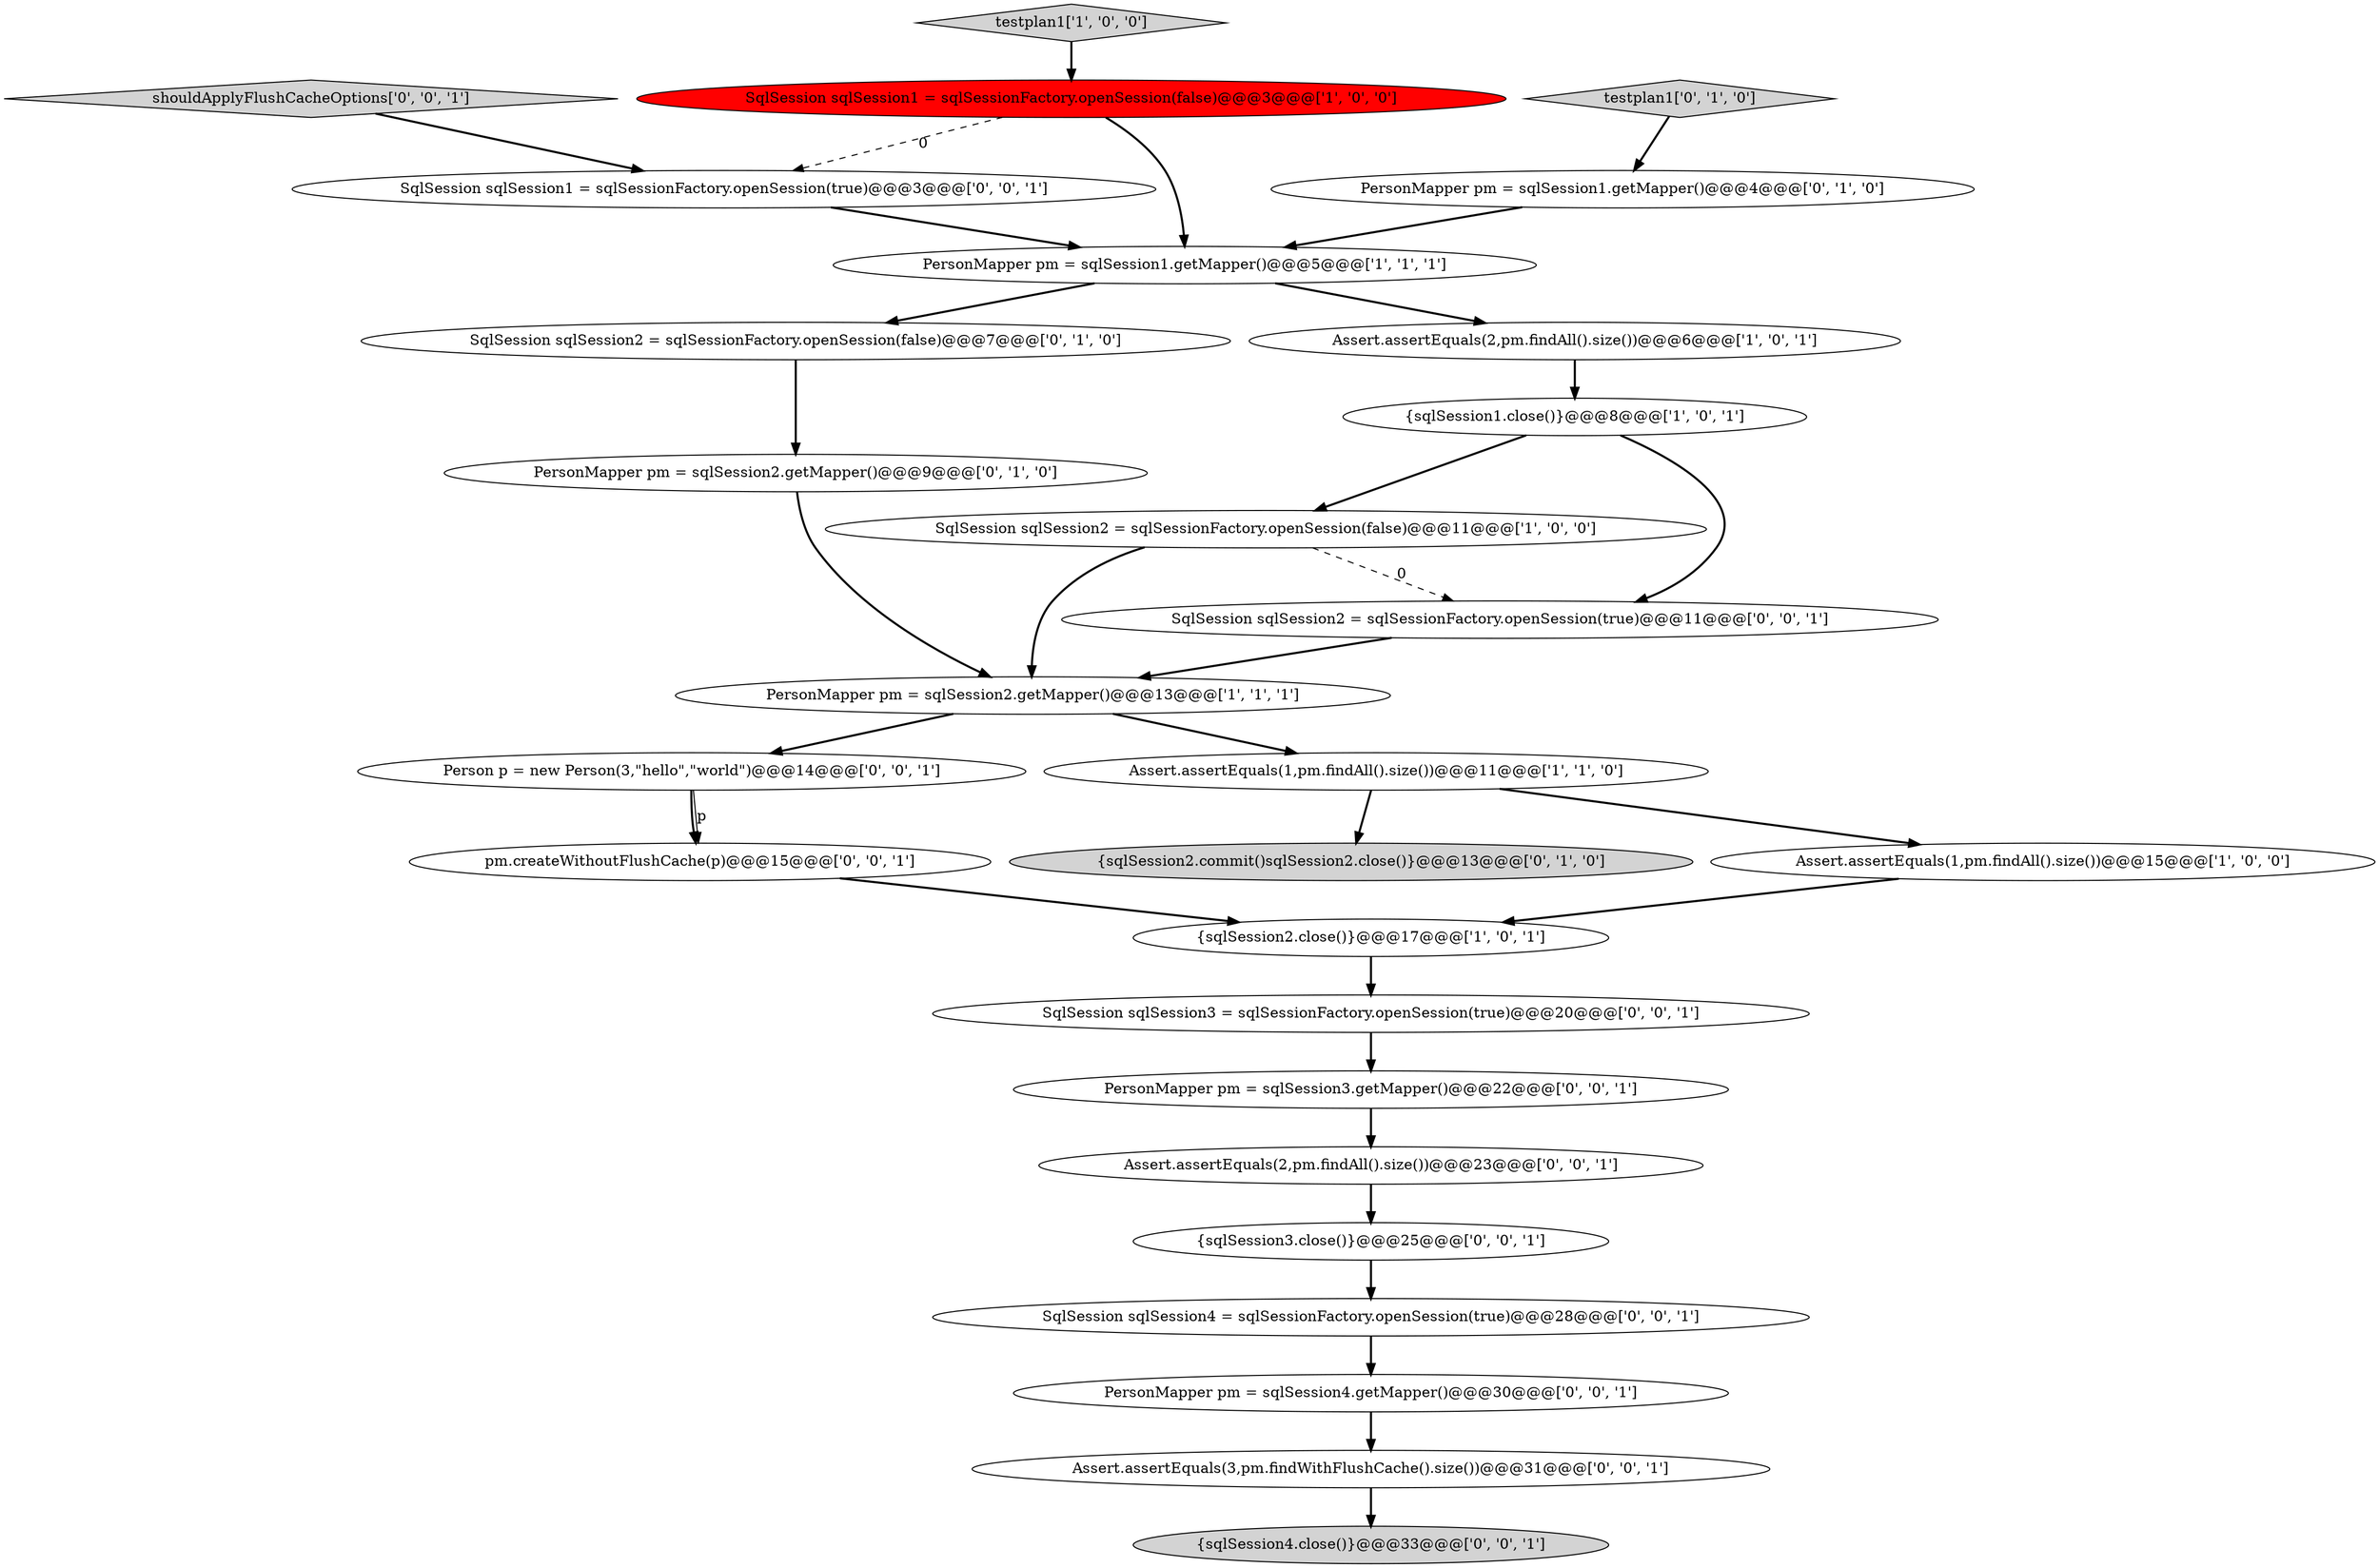 digraph {
17 [style = filled, label = "shouldApplyFlushCacheOptions['0', '0', '1']", fillcolor = lightgray, shape = diamond image = "AAA0AAABBB3BBB"];
16 [style = filled, label = "Assert.assertEquals(3,pm.findWithFlushCache().size())@@@31@@@['0', '0', '1']", fillcolor = white, shape = ellipse image = "AAA0AAABBB3BBB"];
2 [style = filled, label = "SqlSession sqlSession1 = sqlSessionFactory.openSession(false)@@@3@@@['1', '0', '0']", fillcolor = red, shape = ellipse image = "AAA1AAABBB1BBB"];
15 [style = filled, label = "SqlSession sqlSession3 = sqlSessionFactory.openSession(true)@@@20@@@['0', '0', '1']", fillcolor = white, shape = ellipse image = "AAA0AAABBB3BBB"];
12 [style = filled, label = "{sqlSession2.commit()sqlSession2.close()}@@@13@@@['0', '1', '0']", fillcolor = lightgray, shape = ellipse image = "AAA0AAABBB2BBB"];
22 [style = filled, label = "PersonMapper pm = sqlSession3.getMapper()@@@22@@@['0', '0', '1']", fillcolor = white, shape = ellipse image = "AAA0AAABBB3BBB"];
26 [style = filled, label = "SqlSession sqlSession4 = sqlSessionFactory.openSession(true)@@@28@@@['0', '0', '1']", fillcolor = white, shape = ellipse image = "AAA0AAABBB3BBB"];
23 [style = filled, label = "SqlSession sqlSession1 = sqlSessionFactory.openSession(true)@@@3@@@['0', '0', '1']", fillcolor = white, shape = ellipse image = "AAA0AAABBB3BBB"];
11 [style = filled, label = "PersonMapper pm = sqlSession2.getMapper()@@@9@@@['0', '1', '0']", fillcolor = white, shape = ellipse image = "AAA0AAABBB2BBB"];
7 [style = filled, label = "SqlSession sqlSession2 = sqlSessionFactory.openSession(false)@@@11@@@['1', '0', '0']", fillcolor = white, shape = ellipse image = "AAA0AAABBB1BBB"];
19 [style = filled, label = "Person p = new Person(3,\"hello\",\"world\")@@@14@@@['0', '0', '1']", fillcolor = white, shape = ellipse image = "AAA0AAABBB3BBB"];
0 [style = filled, label = "Assert.assertEquals(1,pm.findAll().size())@@@11@@@['1', '1', '0']", fillcolor = white, shape = ellipse image = "AAA0AAABBB1BBB"];
27 [style = filled, label = "{sqlSession4.close()}@@@33@@@['0', '0', '1']", fillcolor = lightgray, shape = ellipse image = "AAA0AAABBB3BBB"];
6 [style = filled, label = "testplan1['1', '0', '0']", fillcolor = lightgray, shape = diamond image = "AAA0AAABBB1BBB"];
5 [style = filled, label = "{sqlSession2.close()}@@@17@@@['1', '0', '1']", fillcolor = white, shape = ellipse image = "AAA0AAABBB1BBB"];
20 [style = filled, label = "{sqlSession3.close()}@@@25@@@['0', '0', '1']", fillcolor = white, shape = ellipse image = "AAA0AAABBB3BBB"];
14 [style = filled, label = "SqlSession sqlSession2 = sqlSessionFactory.openSession(false)@@@7@@@['0', '1', '0']", fillcolor = white, shape = ellipse image = "AAA0AAABBB2BBB"];
25 [style = filled, label = "Assert.assertEquals(2,pm.findAll().size())@@@23@@@['0', '0', '1']", fillcolor = white, shape = ellipse image = "AAA0AAABBB3BBB"];
13 [style = filled, label = "PersonMapper pm = sqlSession1.getMapper()@@@4@@@['0', '1', '0']", fillcolor = white, shape = ellipse image = "AAA0AAABBB2BBB"];
18 [style = filled, label = "pm.createWithoutFlushCache(p)@@@15@@@['0', '0', '1']", fillcolor = white, shape = ellipse image = "AAA0AAABBB3BBB"];
9 [style = filled, label = "Assert.assertEquals(1,pm.findAll().size())@@@15@@@['1', '0', '0']", fillcolor = white, shape = ellipse image = "AAA0AAABBB1BBB"];
4 [style = filled, label = "PersonMapper pm = sqlSession2.getMapper()@@@13@@@['1', '1', '1']", fillcolor = white, shape = ellipse image = "AAA0AAABBB1BBB"];
3 [style = filled, label = "PersonMapper pm = sqlSession1.getMapper()@@@5@@@['1', '1', '1']", fillcolor = white, shape = ellipse image = "AAA0AAABBB1BBB"];
8 [style = filled, label = "Assert.assertEquals(2,pm.findAll().size())@@@6@@@['1', '0', '1']", fillcolor = white, shape = ellipse image = "AAA0AAABBB1BBB"];
24 [style = filled, label = "SqlSession sqlSession2 = sqlSessionFactory.openSession(true)@@@11@@@['0', '0', '1']", fillcolor = white, shape = ellipse image = "AAA0AAABBB3BBB"];
21 [style = filled, label = "PersonMapper pm = sqlSession4.getMapper()@@@30@@@['0', '0', '1']", fillcolor = white, shape = ellipse image = "AAA0AAABBB3BBB"];
1 [style = filled, label = "{sqlSession1.close()}@@@8@@@['1', '0', '1']", fillcolor = white, shape = ellipse image = "AAA0AAABBB1BBB"];
10 [style = filled, label = "testplan1['0', '1', '0']", fillcolor = lightgray, shape = diamond image = "AAA0AAABBB2BBB"];
2->23 [style = dashed, label="0"];
22->25 [style = bold, label=""];
0->9 [style = bold, label=""];
19->18 [style = bold, label=""];
16->27 [style = bold, label=""];
20->26 [style = bold, label=""];
19->18 [style = solid, label="p"];
0->12 [style = bold, label=""];
2->3 [style = bold, label=""];
11->4 [style = bold, label=""];
3->14 [style = bold, label=""];
4->19 [style = bold, label=""];
5->15 [style = bold, label=""];
23->3 [style = bold, label=""];
7->4 [style = bold, label=""];
1->7 [style = bold, label=""];
17->23 [style = bold, label=""];
4->0 [style = bold, label=""];
15->22 [style = bold, label=""];
26->21 [style = bold, label=""];
6->2 [style = bold, label=""];
8->1 [style = bold, label=""];
25->20 [style = bold, label=""];
24->4 [style = bold, label=""];
13->3 [style = bold, label=""];
10->13 [style = bold, label=""];
7->24 [style = dashed, label="0"];
1->24 [style = bold, label=""];
3->8 [style = bold, label=""];
18->5 [style = bold, label=""];
9->5 [style = bold, label=""];
21->16 [style = bold, label=""];
14->11 [style = bold, label=""];
}
